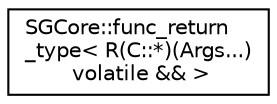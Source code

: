 digraph "Graphical Class Hierarchy"
{
 // LATEX_PDF_SIZE
  edge [fontname="Helvetica",fontsize="10",labelfontname="Helvetica",labelfontsize="10"];
  node [fontname="Helvetica",fontsize="10",shape=record];
  rankdir="LR";
  Node0 [label="SGCore::func_return\l_type\< R(C::*)(Args...)\l volatile && \>",height=0.2,width=0.4,color="black", fillcolor="white", style="filled",URL="$structSGCore_1_1func__return__type_3_01R_07C_1_1_5_08_07Args_8_8_8_08_01volatile_01_6_6_01_4.html",tooltip=" "];
}
